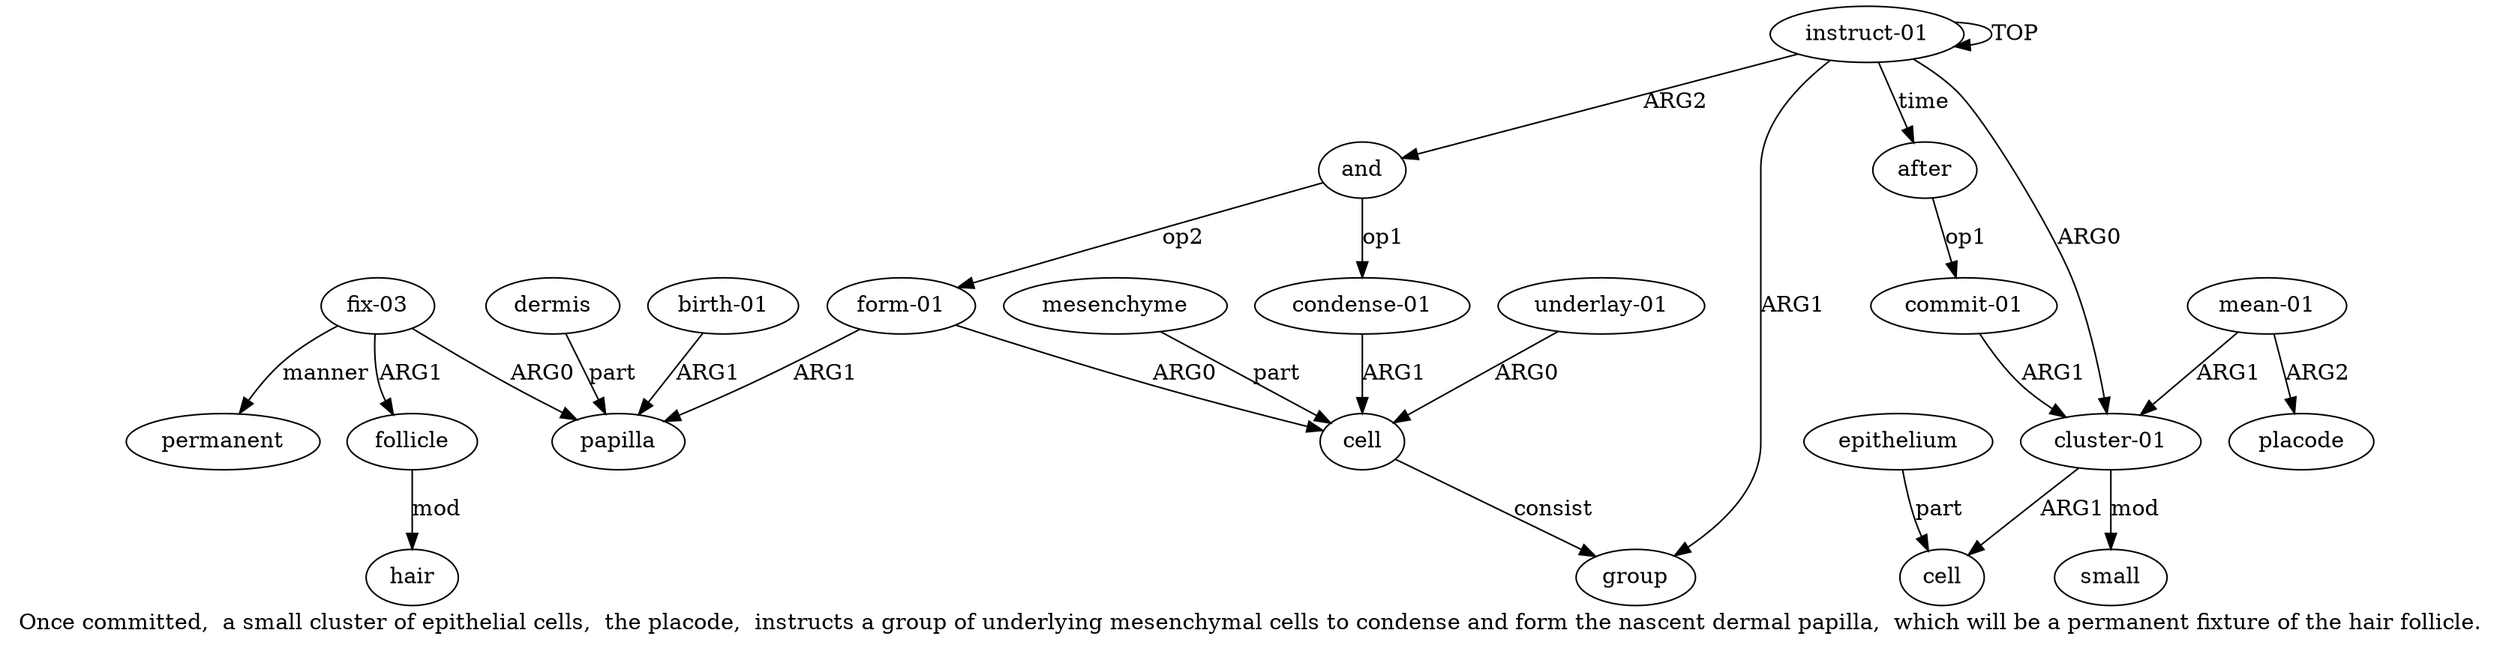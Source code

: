 digraph  {
	graph [label="Once committed,  a small cluster of epithelial cells,  the placode,  instructs a group of underlying mesenchymal cells to condense \
and form the nascent dermal papilla,  which will be a permanent fixture of the hair follicle."];
	node [label="\N"];
	a20	 [color=black,
		gold_ind=20,
		gold_label=permanent,
		label=permanent,
		test_ind=20,
		test_label=permanent];
	a21	 [color=black,
		gold_ind=21,
		gold_label=after,
		label=after,
		test_ind=21,
		test_label=after];
	a22	 [color=black,
		gold_ind=22,
		gold_label="commit-01",
		label="commit-01",
		test_ind=22,
		test_label="commit-01"];
	a21 -> a22 [key=0,
	color=black,
	gold_label=op1,
	label=op1,
	test_label=op1];
a1 [color=black,
	gold_ind=1,
	gold_label="cluster-01",
	label="cluster-01",
	test_ind=1,
	test_label="cluster-01"];
a22 -> a1 [key=0,
color=black,
gold_label=ARG1,
label=ARG1,
test_label=ARG1];
a15 [color=black,
gold_ind=15,
gold_label=dermis,
label=dermis,
test_ind=15,
test_label=dermis];
a14 [color=black,
gold_ind=14,
gold_label=papilla,
label=papilla,
test_ind=14,
test_label=papilla];
a15 -> a14 [key=0,
color=black,
gold_label=part,
label=part,
test_label=part];
a17 [color=black,
gold_ind=17,
gold_label="fix-03",
label="fix-03",
test_ind=17,
test_label="fix-03"];
a17 -> a20 [key=0,
color=black,
gold_label=manner,
label=manner,
test_label=manner];
a17 -> a14 [key=0,
color=black,
gold_label=ARG0,
label=ARG0,
test_label=ARG0];
a18 [color=black,
gold_ind=18,
gold_label=follicle,
label=follicle,
test_ind=18,
test_label=follicle];
a17 -> a18 [key=0,
color=black,
gold_label=ARG1,
label=ARG1,
test_label=ARG1];
a16 [color=black,
gold_ind=16,
gold_label="birth-01",
label="birth-01",
test_ind=16,
test_label="birth-01"];
a16 -> a14 [key=0,
color=black,
gold_label=ARG1,
label=ARG1,
test_label=ARG1];
a11 [color=black,
gold_ind=11,
gold_label=and,
label=and,
test_ind=11,
test_label=and];
a13 [color=black,
gold_ind=13,
gold_label="form-01",
label="form-01",
test_ind=13,
test_label="form-01"];
a11 -> a13 [key=0,
color=black,
gold_label=op2,
label=op2,
test_label=op2];
a12 [color=black,
gold_ind=12,
gold_label="condense-01",
label="condense-01",
test_ind=12,
test_label="condense-01"];
a11 -> a12 [key=0,
color=black,
gold_label=op1,
label=op1,
test_label=op1];
a10 [color=black,
gold_ind=10,
gold_label="underlay-01",
label="underlay-01",
test_ind=10,
test_label="underlay-01"];
a8 [color=black,
gold_ind=8,
gold_label=cell,
label=cell,
test_ind=8,
test_label=cell];
a10 -> a8 [key=0,
color=black,
gold_label=ARG0,
label=ARG0,
test_label=ARG0];
a13 -> a14 [key=0,
color=black,
gold_label=ARG1,
label=ARG1,
test_label=ARG1];
a13 -> a8 [key=0,
color=black,
gold_label=ARG0,
label=ARG0,
test_label=ARG0];
a12 -> a8 [key=0,
color=black,
gold_label=ARG1,
label=ARG1,
test_label=ARG1];
a19 [color=black,
gold_ind=19,
gold_label=hair,
label=hair,
test_ind=19,
test_label=hair];
a18 -> a19 [key=0,
color=black,
gold_label=mod,
label=mod,
test_label=mod];
a2 [color=black,
gold_ind=2,
gold_label=cell,
label=cell,
test_ind=2,
test_label=cell];
a1 -> a2 [key=0,
color=black,
gold_label=ARG1,
label=ARG1,
test_label=ARG1];
a4 [color=black,
gold_ind=4,
gold_label=small,
label=small,
test_ind=4,
test_label=small];
a1 -> a4 [key=0,
color=black,
gold_label=mod,
label=mod,
test_label=mod];
a0 [color=black,
gold_ind=0,
gold_label="instruct-01",
label="instruct-01",
test_ind=0,
test_label="instruct-01"];
a0 -> a21 [key=0,
color=black,
gold_label=time,
label=time,
test_label=time];
a0 -> a11 [key=0,
color=black,
gold_label=ARG2,
label=ARG2,
test_label=ARG2];
a0 -> a1 [key=0,
color=black,
gold_label=ARG0,
label=ARG0,
test_label=ARG0];
a0 -> a0 [key=0,
color=black,
gold_label=TOP,
label=TOP,
test_label=TOP];
a7 [color=black,
gold_ind=7,
gold_label=group,
label=group,
test_ind=7,
test_label=group];
a0 -> a7 [key=0,
color=black,
gold_label=ARG1,
label=ARG1,
test_label=ARG1];
a3 [color=black,
gold_ind=3,
gold_label=epithelium,
label=epithelium,
test_ind=3,
test_label=epithelium];
a3 -> a2 [key=0,
color=black,
gold_label=part,
label=part,
test_label=part];
a5 [color=black,
gold_ind=5,
gold_label="mean-01",
label="mean-01",
test_ind=5,
test_label="mean-01"];
a5 -> a1 [key=0,
color=black,
gold_label=ARG1,
label=ARG1,
test_label=ARG1];
a6 [color=black,
gold_ind=6,
gold_label=placode,
label=placode,
test_ind=6,
test_label=placode];
a5 -> a6 [key=0,
color=black,
gold_label=ARG2,
label=ARG2,
test_label=ARG2];
a9 [color=black,
gold_ind=9,
gold_label=mesenchyme,
label=mesenchyme,
test_ind=9,
test_label=mesenchyme];
a9 -> a8 [key=0,
color=black,
gold_label=part,
label=part,
test_label=part];
a8 -> a7 [key=0,
color=black,
gold_label=consist,
label=consist,
test_label=consist];
}
